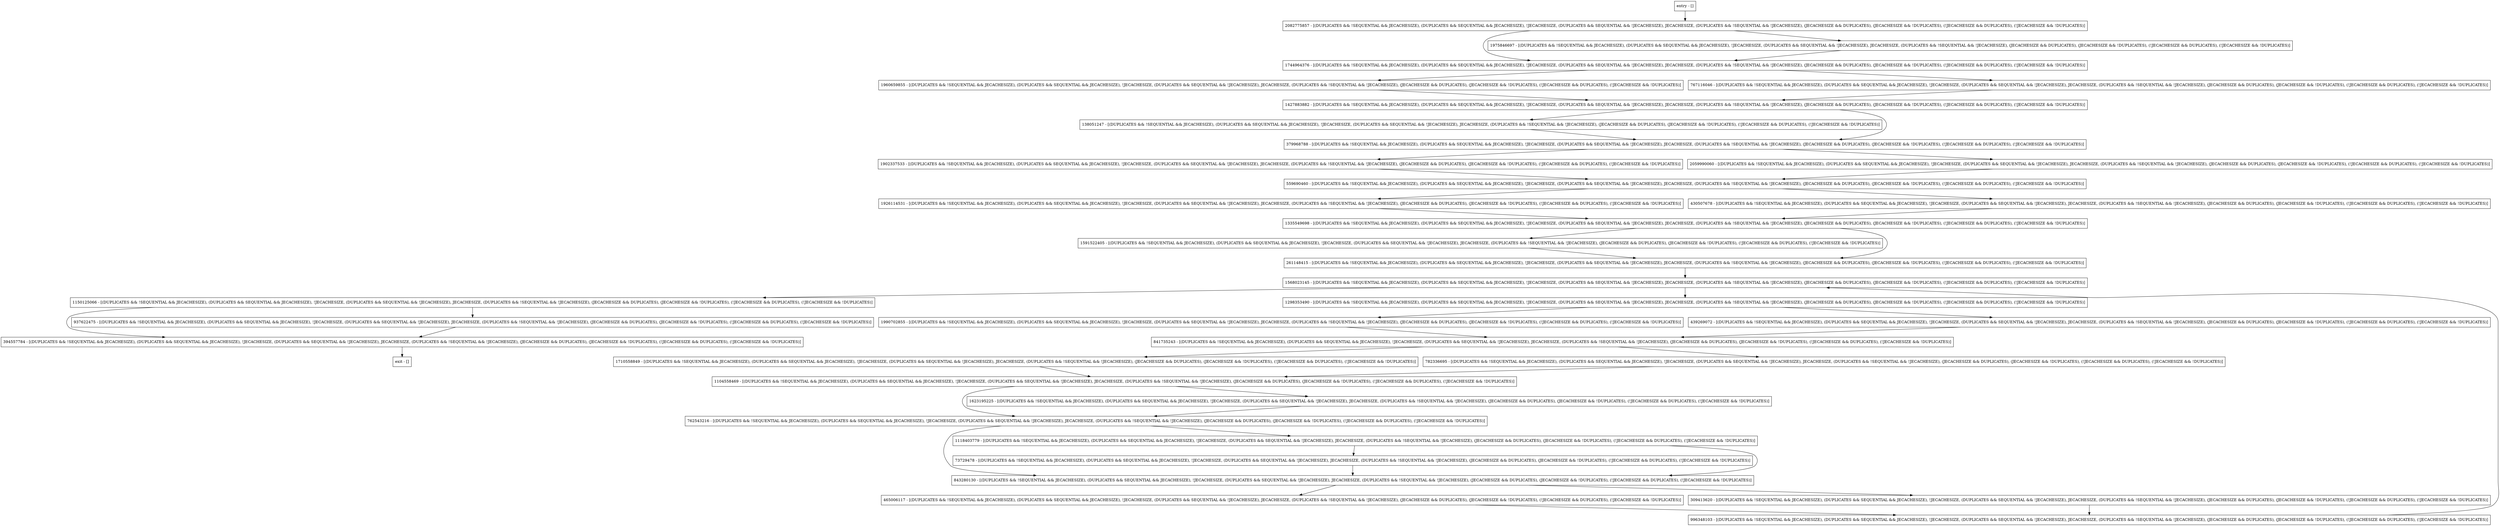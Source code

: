 digraph dumpString {
node [shape=record];
1335549698 [label="1335549698 - [(DUPLICATES && !SEQUENTIAL && JECACHESIZE), (DUPLICATES && SEQUENTIAL && JECACHESIZE), !JECACHESIZE, (DUPLICATES && SEQUENTIAL && !JECACHESIZE), JECACHESIZE, (DUPLICATES && !SEQUENTIAL && !JECACHESIZE), (JECACHESIZE && DUPLICATES), (JECACHESIZE && !DUPLICATES), (!JECACHESIZE && DUPLICATES), (!JECACHESIZE && !DUPLICATES)]"];
1960659855 [label="1960659855 - [(DUPLICATES && !SEQUENTIAL && JECACHESIZE), (DUPLICATES && SEQUENTIAL && JECACHESIZE), !JECACHESIZE, (DUPLICATES && SEQUENTIAL && !JECACHESIZE), JECACHESIZE, (DUPLICATES && !SEQUENTIAL && !JECACHESIZE), (JECACHESIZE && DUPLICATES), (JECACHESIZE && !DUPLICATES), (!JECACHESIZE && DUPLICATES), (!JECACHESIZE && !DUPLICATES)]"];
138051247 [label="138051247 - [(DUPLICATES && !SEQUENTIAL && JECACHESIZE), (DUPLICATES && SEQUENTIAL && JECACHESIZE), !JECACHESIZE, (DUPLICATES && SEQUENTIAL && !JECACHESIZE), JECACHESIZE, (DUPLICATES && !SEQUENTIAL && !JECACHESIZE), (JECACHESIZE && DUPLICATES), (JECACHESIZE && !DUPLICATES), (!JECACHESIZE && DUPLICATES), (!JECACHESIZE && !DUPLICATES)]"];
762543216 [label="762543216 - [(DUPLICATES && !SEQUENTIAL && JECACHESIZE), (DUPLICATES && SEQUENTIAL && JECACHESIZE), !JECACHESIZE, (DUPLICATES && SEQUENTIAL && !JECACHESIZE), JECACHESIZE, (DUPLICATES && !SEQUENTIAL && !JECACHESIZE), (JECACHESIZE && DUPLICATES), (JECACHESIZE && !DUPLICATES), (!JECACHESIZE && DUPLICATES), (!JECACHESIZE && !DUPLICATES)]"];
767116046 [label="767116046 - [(DUPLICATES && !SEQUENTIAL && JECACHESIZE), (DUPLICATES && SEQUENTIAL && JECACHESIZE), !JECACHESIZE, (DUPLICATES && SEQUENTIAL && !JECACHESIZE), JECACHESIZE, (DUPLICATES && !SEQUENTIAL && !JECACHESIZE), (JECACHESIZE && DUPLICATES), (JECACHESIZE && !DUPLICATES), (!JECACHESIZE && DUPLICATES), (!JECACHESIZE && !DUPLICATES)]"];
73729478 [label="73729478 - [(DUPLICATES && !SEQUENTIAL && JECACHESIZE), (DUPLICATES && SEQUENTIAL && JECACHESIZE), !JECACHESIZE, (DUPLICATES && SEQUENTIAL && !JECACHESIZE), JECACHESIZE, (DUPLICATES && !SEQUENTIAL && !JECACHESIZE), (JECACHESIZE && DUPLICATES), (JECACHESIZE && !DUPLICATES), (!JECACHESIZE && DUPLICATES), (!JECACHESIZE && !DUPLICATES)]"];
843280130 [label="843280130 - [(DUPLICATES && !SEQUENTIAL && JECACHESIZE), (DUPLICATES && SEQUENTIAL && JECACHESIZE), !JECACHESIZE, (DUPLICATES && SEQUENTIAL && !JECACHESIZE), JECACHESIZE, (DUPLICATES && !SEQUENTIAL && !JECACHESIZE), (JECACHESIZE && DUPLICATES), (JECACHESIZE && !DUPLICATES), (!JECACHESIZE && DUPLICATES), (!JECACHESIZE && !DUPLICATES)]"];
1568023145 [label="1568023145 - [(DUPLICATES && !SEQUENTIAL && JECACHESIZE), (DUPLICATES && SEQUENTIAL && JECACHESIZE), !JECACHESIZE, (DUPLICATES && SEQUENTIAL && !JECACHESIZE), JECACHESIZE, (DUPLICATES && !SEQUENTIAL && !JECACHESIZE), (JECACHESIZE && DUPLICATES), (JECACHESIZE && !DUPLICATES), (!JECACHESIZE && DUPLICATES), (!JECACHESIZE && !DUPLICATES)]"];
1990702855 [label="1990702855 - [(DUPLICATES && !SEQUENTIAL && JECACHESIZE), (DUPLICATES && SEQUENTIAL && JECACHESIZE), !JECACHESIZE, (DUPLICATES && SEQUENTIAL && !JECACHESIZE), JECACHESIZE, (DUPLICATES && !SEQUENTIAL && !JECACHESIZE), (JECACHESIZE && DUPLICATES), (JECACHESIZE && !DUPLICATES), (!JECACHESIZE && DUPLICATES), (!JECACHESIZE && !DUPLICATES)]"];
1926114531 [label="1926114531 - [(DUPLICATES && !SEQUENTIAL && JECACHESIZE), (DUPLICATES && SEQUENTIAL && JECACHESIZE), !JECACHESIZE, (DUPLICATES && SEQUENTIAL && !JECACHESIZE), JECACHESIZE, (DUPLICATES && !SEQUENTIAL && !JECACHESIZE), (JECACHESIZE && DUPLICATES), (JECACHESIZE && !DUPLICATES), (!JECACHESIZE && DUPLICATES), (!JECACHESIZE && !DUPLICATES)]"];
1591522405 [label="1591522405 - [(DUPLICATES && !SEQUENTIAL && JECACHESIZE), (DUPLICATES && SEQUENTIAL && JECACHESIZE), !JECACHESIZE, (DUPLICATES && SEQUENTIAL && !JECACHESIZE), JECACHESIZE, (DUPLICATES && !SEQUENTIAL && !JECACHESIZE), (JECACHESIZE && DUPLICATES), (JECACHESIZE && !DUPLICATES), (!JECACHESIZE && DUPLICATES), (!JECACHESIZE && !DUPLICATES)]"];
1710558849 [label="1710558849 - [(DUPLICATES && !SEQUENTIAL && JECACHESIZE), (DUPLICATES && SEQUENTIAL && JECACHESIZE), !JECACHESIZE, (DUPLICATES && SEQUENTIAL && !JECACHESIZE), JECACHESIZE, (DUPLICATES && !SEQUENTIAL && !JECACHESIZE), (JECACHESIZE && DUPLICATES), (JECACHESIZE && !DUPLICATES), (!JECACHESIZE && DUPLICATES), (!JECACHESIZE && !DUPLICATES)]"];
1104558469 [label="1104558469 - [(DUPLICATES && !SEQUENTIAL && JECACHESIZE), (DUPLICATES && SEQUENTIAL && JECACHESIZE), !JECACHESIZE, (DUPLICATES && SEQUENTIAL && !JECACHESIZE), JECACHESIZE, (DUPLICATES && !SEQUENTIAL && !JECACHESIZE), (JECACHESIZE && DUPLICATES), (JECACHESIZE && !DUPLICATES), (!JECACHESIZE && DUPLICATES), (!JECACHESIZE && !DUPLICATES)]"];
996348103 [label="996348103 - [(DUPLICATES && !SEQUENTIAL && JECACHESIZE), (DUPLICATES && SEQUENTIAL && JECACHESIZE), !JECACHESIZE, (DUPLICATES && SEQUENTIAL && !JECACHESIZE), JECACHESIZE, (DUPLICATES && !SEQUENTIAL && !JECACHESIZE), (JECACHESIZE && DUPLICATES), (JECACHESIZE && !DUPLICATES), (!JECACHESIZE && DUPLICATES), (!JECACHESIZE && !DUPLICATES)]"];
1623195225 [label="1623195225 - [(DUPLICATES && !SEQUENTIAL && JECACHESIZE), (DUPLICATES && SEQUENTIAL && JECACHESIZE), !JECACHESIZE, (DUPLICATES && SEQUENTIAL && !JECACHESIZE), JECACHESIZE, (DUPLICATES && !SEQUENTIAL && !JECACHESIZE), (JECACHESIZE && DUPLICATES), (JECACHESIZE && !DUPLICATES), (!JECACHESIZE && DUPLICATES), (!JECACHESIZE && !DUPLICATES)]"];
1150125066 [label="1150125066 - [(DUPLICATES && !SEQUENTIAL && JECACHESIZE), (DUPLICATES && SEQUENTIAL && JECACHESIZE), !JECACHESIZE, (DUPLICATES && SEQUENTIAL && !JECACHESIZE), JECACHESIZE, (DUPLICATES && !SEQUENTIAL && !JECACHESIZE), (JECACHESIZE && DUPLICATES), (JECACHESIZE && !DUPLICATES), (!JECACHESIZE && DUPLICATES), (!JECACHESIZE && !DUPLICATES)]"];
1118403779 [label="1118403779 - [(DUPLICATES && !SEQUENTIAL && JECACHESIZE), (DUPLICATES && SEQUENTIAL && JECACHESIZE), !JECACHESIZE, (DUPLICATES && SEQUENTIAL && !JECACHESIZE), JECACHESIZE, (DUPLICATES && !SEQUENTIAL && !JECACHESIZE), (JECACHESIZE && DUPLICATES), (JECACHESIZE && !DUPLICATES), (!JECACHESIZE && DUPLICATES), (!JECACHESIZE && !DUPLICATES)]"];
1902337533 [label="1902337533 - [(DUPLICATES && !SEQUENTIAL && JECACHESIZE), (DUPLICATES && SEQUENTIAL && JECACHESIZE), !JECACHESIZE, (DUPLICATES && SEQUENTIAL && !JECACHESIZE), JECACHESIZE, (DUPLICATES && !SEQUENTIAL && !JECACHESIZE), (JECACHESIZE && DUPLICATES), (JECACHESIZE && !DUPLICATES), (!JECACHESIZE && DUPLICATES), (!JECACHESIZE && !DUPLICATES)]"];
465006117 [label="465006117 - [(DUPLICATES && !SEQUENTIAL && JECACHESIZE), (DUPLICATES && SEQUENTIAL && JECACHESIZE), !JECACHESIZE, (DUPLICATES && SEQUENTIAL && !JECACHESIZE), JECACHESIZE, (DUPLICATES && !SEQUENTIAL && !JECACHESIZE), (JECACHESIZE && DUPLICATES), (JECACHESIZE && !DUPLICATES), (!JECACHESIZE && DUPLICATES), (!JECACHESIZE && !DUPLICATES)]"];
1427883882 [label="1427883882 - [(DUPLICATES && !SEQUENTIAL && JECACHESIZE), (DUPLICATES && SEQUENTIAL && JECACHESIZE), !JECACHESIZE, (DUPLICATES && SEQUENTIAL && !JECACHESIZE), JECACHESIZE, (DUPLICATES && !SEQUENTIAL && !JECACHESIZE), (JECACHESIZE && DUPLICATES), (JECACHESIZE && !DUPLICATES), (!JECACHESIZE && DUPLICATES), (!JECACHESIZE && !DUPLICATES)]"];
841735243 [label="841735243 - [(DUPLICATES && !SEQUENTIAL && JECACHESIZE), (DUPLICATES && SEQUENTIAL && JECACHESIZE), !JECACHESIZE, (DUPLICATES && SEQUENTIAL && !JECACHESIZE), JECACHESIZE, (DUPLICATES && !SEQUENTIAL && !JECACHESIZE), (JECACHESIZE && DUPLICATES), (JECACHESIZE && !DUPLICATES), (!JECACHESIZE && DUPLICATES), (!JECACHESIZE && !DUPLICATES)]"];
379968788 [label="379968788 - [(DUPLICATES && !SEQUENTIAL && JECACHESIZE), (DUPLICATES && SEQUENTIAL && JECACHESIZE), !JECACHESIZE, (DUPLICATES && SEQUENTIAL && !JECACHESIZE), JECACHESIZE, (DUPLICATES && !SEQUENTIAL && !JECACHESIZE), (JECACHESIZE && DUPLICATES), (JECACHESIZE && !DUPLICATES), (!JECACHESIZE && DUPLICATES), (!JECACHESIZE && !DUPLICATES)]"];
1298353490 [label="1298353490 - [(DUPLICATES && !SEQUENTIAL && JECACHESIZE), (DUPLICATES && SEQUENTIAL && JECACHESIZE), !JECACHESIZE, (DUPLICATES && SEQUENTIAL && !JECACHESIZE), JECACHESIZE, (DUPLICATES && !SEQUENTIAL && !JECACHESIZE), (JECACHESIZE && DUPLICATES), (JECACHESIZE && !DUPLICATES), (!JECACHESIZE && DUPLICATES), (!JECACHESIZE && !DUPLICATES)]"];
2059990060 [label="2059990060 - [(DUPLICATES && !SEQUENTIAL && JECACHESIZE), (DUPLICATES && SEQUENTIAL && JECACHESIZE), !JECACHESIZE, (DUPLICATES && SEQUENTIAL && !JECACHESIZE), JECACHESIZE, (DUPLICATES && !SEQUENTIAL && !JECACHESIZE), (JECACHESIZE && DUPLICATES), (JECACHESIZE && !DUPLICATES), (!JECACHESIZE && DUPLICATES), (!JECACHESIZE && !DUPLICATES)]"];
430507678 [label="430507678 - [(DUPLICATES && !SEQUENTIAL && JECACHESIZE), (DUPLICATES && SEQUENTIAL && JECACHESIZE), !JECACHESIZE, (DUPLICATES && SEQUENTIAL && !JECACHESIZE), JECACHESIZE, (DUPLICATES && !SEQUENTIAL && !JECACHESIZE), (JECACHESIZE && DUPLICATES), (JECACHESIZE && !DUPLICATES), (!JECACHESIZE && DUPLICATES), (!JECACHESIZE && !DUPLICATES)]"];
entry [label="entry - []"];
exit [label="exit - []"];
559690460 [label="559690460 - [(DUPLICATES && !SEQUENTIAL && JECACHESIZE), (DUPLICATES && SEQUENTIAL && JECACHESIZE), !JECACHESIZE, (DUPLICATES && SEQUENTIAL && !JECACHESIZE), JECACHESIZE, (DUPLICATES && !SEQUENTIAL && !JECACHESIZE), (JECACHESIZE && DUPLICATES), (JECACHESIZE && !DUPLICATES), (!JECACHESIZE && DUPLICATES), (!JECACHESIZE && !DUPLICATES)]"];
782336695 [label="782336695 - [(DUPLICATES && !SEQUENTIAL && JECACHESIZE), (DUPLICATES && SEQUENTIAL && JECACHESIZE), !JECACHESIZE, (DUPLICATES && SEQUENTIAL && !JECACHESIZE), JECACHESIZE, (DUPLICATES && !SEQUENTIAL && !JECACHESIZE), (JECACHESIZE && DUPLICATES), (JECACHESIZE && !DUPLICATES), (!JECACHESIZE && DUPLICATES), (!JECACHESIZE && !DUPLICATES)]"];
261148415 [label="261148415 - [(DUPLICATES && !SEQUENTIAL && JECACHESIZE), (DUPLICATES && SEQUENTIAL && JECACHESIZE), !JECACHESIZE, (DUPLICATES && SEQUENTIAL && !JECACHESIZE), JECACHESIZE, (DUPLICATES && !SEQUENTIAL && !JECACHESIZE), (JECACHESIZE && DUPLICATES), (JECACHESIZE && !DUPLICATES), (!JECACHESIZE && DUPLICATES), (!JECACHESIZE && !DUPLICATES)]"];
394557784 [label="394557784 - [(DUPLICATES && !SEQUENTIAL && JECACHESIZE), (DUPLICATES && SEQUENTIAL && JECACHESIZE), !JECACHESIZE, (DUPLICATES && SEQUENTIAL && !JECACHESIZE), JECACHESIZE, (DUPLICATES && !SEQUENTIAL && !JECACHESIZE), (JECACHESIZE && DUPLICATES), (JECACHESIZE && !DUPLICATES), (!JECACHESIZE && DUPLICATES), (!JECACHESIZE && !DUPLICATES)]"];
937622475 [label="937622475 - [(DUPLICATES && !SEQUENTIAL && JECACHESIZE), (DUPLICATES && SEQUENTIAL && JECACHESIZE), !JECACHESIZE, (DUPLICATES && SEQUENTIAL && !JECACHESIZE), JECACHESIZE, (DUPLICATES && !SEQUENTIAL && !JECACHESIZE), (JECACHESIZE && DUPLICATES), (JECACHESIZE && !DUPLICATES), (!JECACHESIZE && DUPLICATES), (!JECACHESIZE && !DUPLICATES)]"];
1744964376 [label="1744964376 - [(DUPLICATES && !SEQUENTIAL && JECACHESIZE), (DUPLICATES && SEQUENTIAL && JECACHESIZE), !JECACHESIZE, (DUPLICATES && SEQUENTIAL && !JECACHESIZE), JECACHESIZE, (DUPLICATES && !SEQUENTIAL && !JECACHESIZE), (JECACHESIZE && DUPLICATES), (JECACHESIZE && !DUPLICATES), (!JECACHESIZE && DUPLICATES), (!JECACHESIZE && !DUPLICATES)]"];
1975846697 [label="1975846697 - [(DUPLICATES && !SEQUENTIAL && JECACHESIZE), (DUPLICATES && SEQUENTIAL && JECACHESIZE), !JECACHESIZE, (DUPLICATES && SEQUENTIAL && !JECACHESIZE), JECACHESIZE, (DUPLICATES && !SEQUENTIAL && !JECACHESIZE), (JECACHESIZE && DUPLICATES), (JECACHESIZE && !DUPLICATES), (!JECACHESIZE && DUPLICATES), (!JECACHESIZE && !DUPLICATES)]"];
439269072 [label="439269072 - [(DUPLICATES && !SEQUENTIAL && JECACHESIZE), (DUPLICATES && SEQUENTIAL && JECACHESIZE), !JECACHESIZE, (DUPLICATES && SEQUENTIAL && !JECACHESIZE), JECACHESIZE, (DUPLICATES && !SEQUENTIAL && !JECACHESIZE), (JECACHESIZE && DUPLICATES), (JECACHESIZE && !DUPLICATES), (!JECACHESIZE && DUPLICATES), (!JECACHESIZE && !DUPLICATES)]"];
2082775857 [label="2082775857 - [(DUPLICATES && !SEQUENTIAL && JECACHESIZE), (DUPLICATES && SEQUENTIAL && JECACHESIZE), !JECACHESIZE, (DUPLICATES && SEQUENTIAL && !JECACHESIZE), JECACHESIZE, (DUPLICATES && !SEQUENTIAL && !JECACHESIZE), (JECACHESIZE && DUPLICATES), (JECACHESIZE && !DUPLICATES), (!JECACHESIZE && DUPLICATES), (!JECACHESIZE && !DUPLICATES)]"];
309413620 [label="309413620 - [(DUPLICATES && !SEQUENTIAL && JECACHESIZE), (DUPLICATES && SEQUENTIAL && JECACHESIZE), !JECACHESIZE, (DUPLICATES && SEQUENTIAL && !JECACHESIZE), JECACHESIZE, (DUPLICATES && !SEQUENTIAL && !JECACHESIZE), (JECACHESIZE && DUPLICATES), (JECACHESIZE && !DUPLICATES), (!JECACHESIZE && DUPLICATES), (!JECACHESIZE && !DUPLICATES)]"];
entry;
exit;
1335549698 -> 261148415;
1335549698 -> 1591522405;
1960659855 -> 1427883882;
138051247 -> 379968788;
762543216 -> 843280130;
762543216 -> 1118403779;
767116046 -> 1427883882;
73729478 -> 843280130;
843280130 -> 465006117;
843280130 -> 309413620;
1568023145 -> 1298353490;
1568023145 -> 1150125066;
1990702855 -> 841735243;
1926114531 -> 1335549698;
1591522405 -> 261148415;
1710558849 -> 1104558469;
1104558469 -> 762543216;
1104558469 -> 1623195225;
996348103 -> 1568023145;
1623195225 -> 762543216;
1150125066 -> 394557784;
1150125066 -> 937622475;
1118403779 -> 73729478;
1118403779 -> 843280130;
1902337533 -> 559690460;
465006117 -> 996348103;
1427883882 -> 138051247;
1427883882 -> 379968788;
841735243 -> 782336695;
841735243 -> 1710558849;
379968788 -> 2059990060;
379968788 -> 1902337533;
1298353490 -> 1990702855;
1298353490 -> 439269072;
2059990060 -> 559690460;
430507678 -> 1335549698;
entry -> 2082775857;
559690460 -> 430507678;
559690460 -> 1926114531;
782336695 -> 1104558469;
261148415 -> 1568023145;
394557784 -> exit;
937622475 -> 394557784;
1744964376 -> 1960659855;
1744964376 -> 767116046;
1975846697 -> 1744964376;
439269072 -> 841735243;
2082775857 -> 1744964376;
2082775857 -> 1975846697;
309413620 -> 996348103;
}
